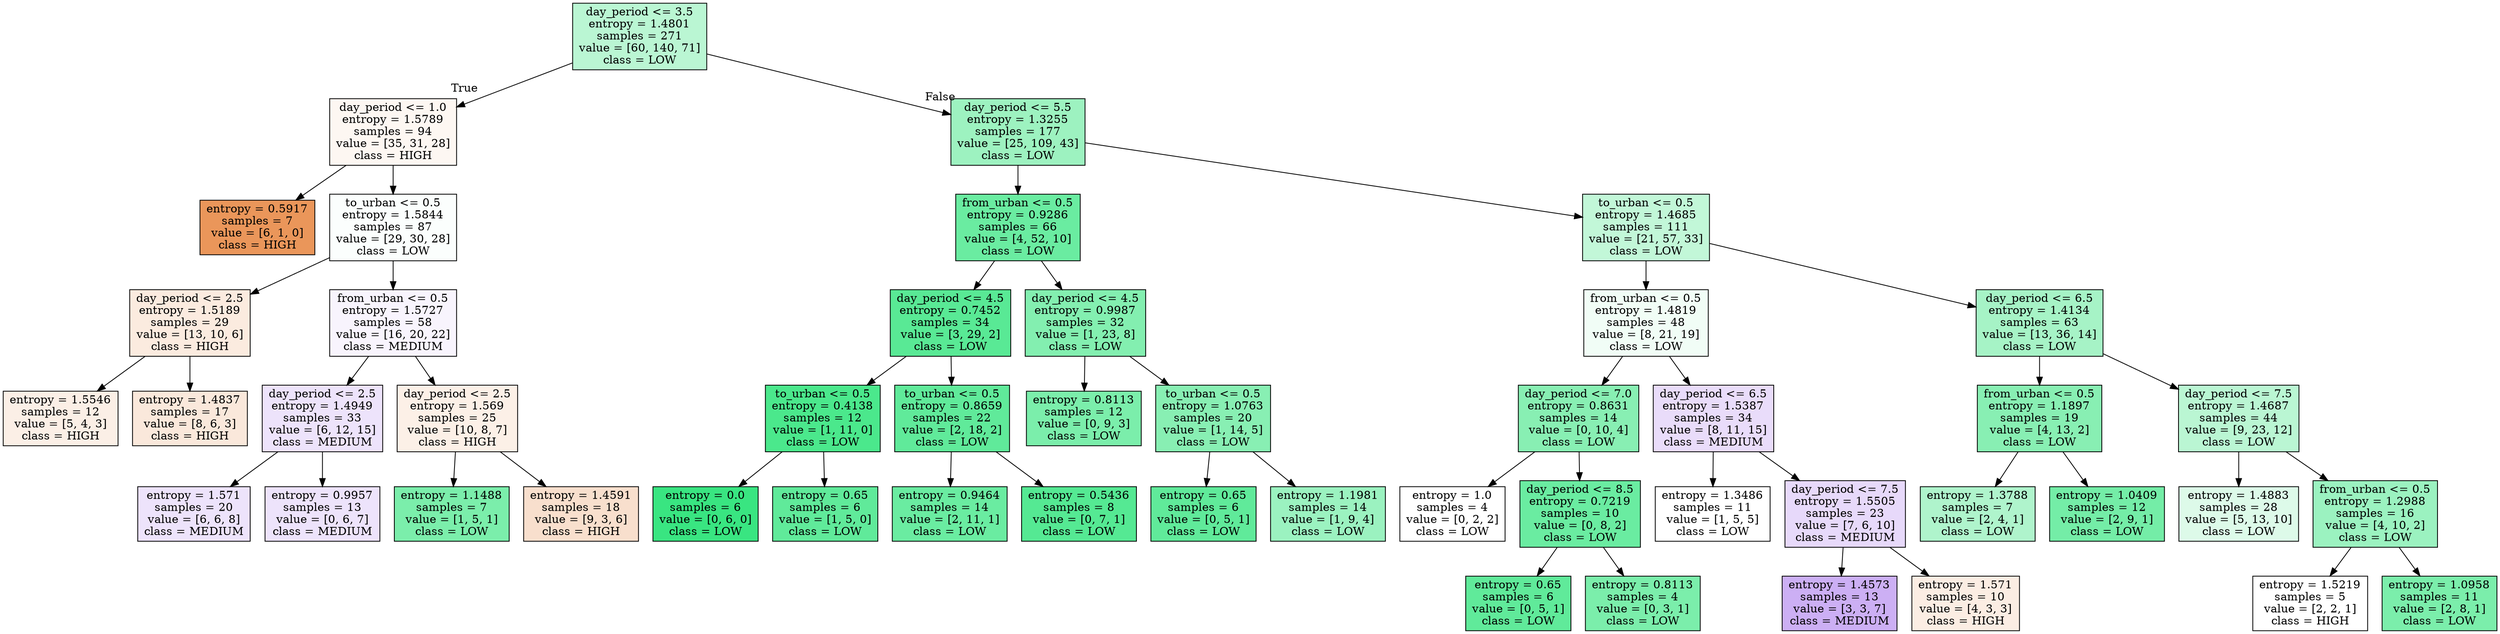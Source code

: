 digraph Tree {
node [shape=box, style="filled", color="black"] ;
0 [label="day_period <= 3.5\nentropy = 1.4801\nsamples = 271\nvalue = [60, 140, 71]\nclass = LOW", fillcolor="#39e58158"] ;
1 [label="day_period <= 1.0\nentropy = 1.5789\nsamples = 94\nvalue = [35, 31, 28]\nclass = HIGH", fillcolor="#e5813910"] ;
0 -> 1 [labeldistance=2.5, labelangle=45, headlabel="True"] ;
2 [label="entropy = 0.5917\nsamples = 7\nvalue = [6, 1, 0]\nclass = HIGH", fillcolor="#e58139d4"] ;
1 -> 2 ;
3 [label="to_urban <= 0.5\nentropy = 1.5844\nsamples = 87\nvalue = [29, 30, 28]\nclass = LOW", fillcolor="#39e58104"] ;
1 -> 3 ;
4 [label="day_period <= 2.5\nentropy = 1.5189\nsamples = 29\nvalue = [13, 10, 6]\nclass = HIGH", fillcolor="#e5813928"] ;
3 -> 4 ;
5 [label="entropy = 1.5546\nsamples = 12\nvalue = [5, 4, 3]\nclass = HIGH", fillcolor="#e5813920"] ;
4 -> 5 ;
6 [label="entropy = 1.4837\nsamples = 17\nvalue = [8, 6, 3]\nclass = HIGH", fillcolor="#e581392e"] ;
4 -> 6 ;
7 [label="from_urban <= 0.5\nentropy = 1.5727\nsamples = 58\nvalue = [16, 20, 22]\nclass = MEDIUM", fillcolor="#8139e50d"] ;
3 -> 7 ;
8 [label="day_period <= 2.5\nentropy = 1.4949\nsamples = 33\nvalue = [6, 12, 15]\nclass = MEDIUM", fillcolor="#8139e524"] ;
7 -> 8 ;
9 [label="entropy = 1.571\nsamples = 20\nvalue = [6, 6, 8]\nclass = MEDIUM", fillcolor="#8139e524"] ;
8 -> 9 ;
10 [label="entropy = 0.9957\nsamples = 13\nvalue = [0, 6, 7]\nclass = MEDIUM", fillcolor="#8139e524"] ;
8 -> 10 ;
11 [label="day_period <= 2.5\nentropy = 1.569\nsamples = 25\nvalue = [10, 8, 7]\nclass = HIGH", fillcolor="#e581391e"] ;
7 -> 11 ;
12 [label="entropy = 1.1488\nsamples = 7\nvalue = [1, 5, 1]\nclass = LOW", fillcolor="#39e581aa"] ;
11 -> 12 ;
13 [label="entropy = 1.4591\nsamples = 18\nvalue = [9, 3, 6]\nclass = HIGH", fillcolor="#e5813940"] ;
11 -> 13 ;
14 [label="day_period <= 5.5\nentropy = 1.3255\nsamples = 177\nvalue = [25, 109, 43]\nclass = LOW", fillcolor="#39e5817e"] ;
0 -> 14 [labeldistance=2.5, labelangle=-45, headlabel="False"] ;
15 [label="from_urban <= 0.5\nentropy = 0.9286\nsamples = 66\nvalue = [4, 52, 10]\nclass = LOW", fillcolor="#39e581bf"] ;
14 -> 15 ;
16 [label="day_period <= 4.5\nentropy = 0.7452\nsamples = 34\nvalue = [3, 29, 2]\nclass = LOW", fillcolor="#39e581d6"] ;
15 -> 16 ;
17 [label="to_urban <= 0.5\nentropy = 0.4138\nsamples = 12\nvalue = [1, 11, 0]\nclass = LOW", fillcolor="#39e581e8"] ;
16 -> 17 ;
18 [label="entropy = 0.0\nsamples = 6\nvalue = [0, 6, 0]\nclass = LOW", fillcolor="#39e581ff"] ;
17 -> 18 ;
19 [label="entropy = 0.65\nsamples = 6\nvalue = [1, 5, 0]\nclass = LOW", fillcolor="#39e581cc"] ;
17 -> 19 ;
20 [label="to_urban <= 0.5\nentropy = 0.8659\nsamples = 22\nvalue = [2, 18, 2]\nclass = LOW", fillcolor="#39e581cc"] ;
16 -> 20 ;
21 [label="entropy = 0.9464\nsamples = 14\nvalue = [2, 11, 1]\nclass = LOW", fillcolor="#39e581bf"] ;
20 -> 21 ;
22 [label="entropy = 0.5436\nsamples = 8\nvalue = [0, 7, 1]\nclass = LOW", fillcolor="#39e581db"] ;
20 -> 22 ;
23 [label="day_period <= 4.5\nentropy = 0.9987\nsamples = 32\nvalue = [1, 23, 8]\nclass = LOW", fillcolor="#39e5819f"] ;
15 -> 23 ;
24 [label="entropy = 0.8113\nsamples = 12\nvalue = [0, 9, 3]\nclass = LOW", fillcolor="#39e581aa"] ;
23 -> 24 ;
25 [label="to_urban <= 0.5\nentropy = 1.0763\nsamples = 20\nvalue = [1, 14, 5]\nclass = LOW", fillcolor="#39e58199"] ;
23 -> 25 ;
26 [label="entropy = 0.65\nsamples = 6\nvalue = [0, 5, 1]\nclass = LOW", fillcolor="#39e581cc"] ;
25 -> 26 ;
27 [label="entropy = 1.1981\nsamples = 14\nvalue = [1, 9, 4]\nclass = LOW", fillcolor="#39e58180"] ;
25 -> 27 ;
28 [label="to_urban <= 0.5\nentropy = 1.4685\nsamples = 111\nvalue = [21, 57, 33]\nclass = LOW", fillcolor="#39e5814e"] ;
14 -> 28 ;
29 [label="from_urban <= 0.5\nentropy = 1.4819\nsamples = 48\nvalue = [8, 21, 19]\nclass = LOW", fillcolor="#39e58112"] ;
28 -> 29 ;
30 [label="day_period <= 7.0\nentropy = 0.8631\nsamples = 14\nvalue = [0, 10, 4]\nclass = LOW", fillcolor="#39e58199"] ;
29 -> 30 ;
31 [label="entropy = 1.0\nsamples = 4\nvalue = [0, 2, 2]\nclass = LOW", fillcolor="#39e58100"] ;
30 -> 31 ;
32 [label="day_period <= 8.5\nentropy = 0.7219\nsamples = 10\nvalue = [0, 8, 2]\nclass = LOW", fillcolor="#39e581bf"] ;
30 -> 32 ;
33 [label="entropy = 0.65\nsamples = 6\nvalue = [0, 5, 1]\nclass = LOW", fillcolor="#39e581cc"] ;
32 -> 33 ;
34 [label="entropy = 0.8113\nsamples = 4\nvalue = [0, 3, 1]\nclass = LOW", fillcolor="#39e581aa"] ;
32 -> 34 ;
35 [label="day_period <= 6.5\nentropy = 1.5387\nsamples = 34\nvalue = [8, 11, 15]\nclass = MEDIUM", fillcolor="#8139e52c"] ;
29 -> 35 ;
36 [label="entropy = 1.3486\nsamples = 11\nvalue = [1, 5, 5]\nclass = LOW", fillcolor="#39e58100"] ;
35 -> 36 ;
37 [label="day_period <= 7.5\nentropy = 1.5505\nsamples = 23\nvalue = [7, 6, 10]\nclass = MEDIUM", fillcolor="#8139e530"] ;
35 -> 37 ;
38 [label="entropy = 1.4573\nsamples = 13\nvalue = [3, 3, 7]\nclass = MEDIUM", fillcolor="#8139e566"] ;
37 -> 38 ;
39 [label="entropy = 1.571\nsamples = 10\nvalue = [4, 3, 3]\nclass = HIGH", fillcolor="#e5813924"] ;
37 -> 39 ;
40 [label="day_period <= 6.5\nentropy = 1.4134\nsamples = 63\nvalue = [13, 36, 14]\nclass = LOW", fillcolor="#39e58172"] ;
28 -> 40 ;
41 [label="from_urban <= 0.5\nentropy = 1.1897\nsamples = 19\nvalue = [4, 13, 2]\nclass = LOW", fillcolor="#39e58199"] ;
40 -> 41 ;
42 [label="entropy = 1.3788\nsamples = 7\nvalue = [2, 4, 1]\nclass = LOW", fillcolor="#39e58166"] ;
41 -> 42 ;
43 [label="entropy = 1.0409\nsamples = 12\nvalue = [2, 9, 1]\nclass = LOW", fillcolor="#39e581b2"] ;
41 -> 43 ;
44 [label="day_period <= 7.5\nentropy = 1.4687\nsamples = 44\nvalue = [9, 23, 12]\nclass = LOW", fillcolor="#39e58158"] ;
40 -> 44 ;
45 [label="entropy = 1.4883\nsamples = 28\nvalue = [5, 13, 10]\nclass = LOW", fillcolor="#39e5812b"] ;
44 -> 45 ;
46 [label="from_urban <= 0.5\nentropy = 1.2988\nsamples = 16\nvalue = [4, 10, 2]\nclass = LOW", fillcolor="#39e58180"] ;
44 -> 46 ;
47 [label="entropy = 1.5219\nsamples = 5\nvalue = [2, 2, 1]\nclass = HIGH", fillcolor="#e5813900"] ;
46 -> 47 ;
48 [label="entropy = 1.0958\nsamples = 11\nvalue = [2, 8, 1]\nclass = LOW", fillcolor="#39e581aa"] ;
46 -> 48 ;
}